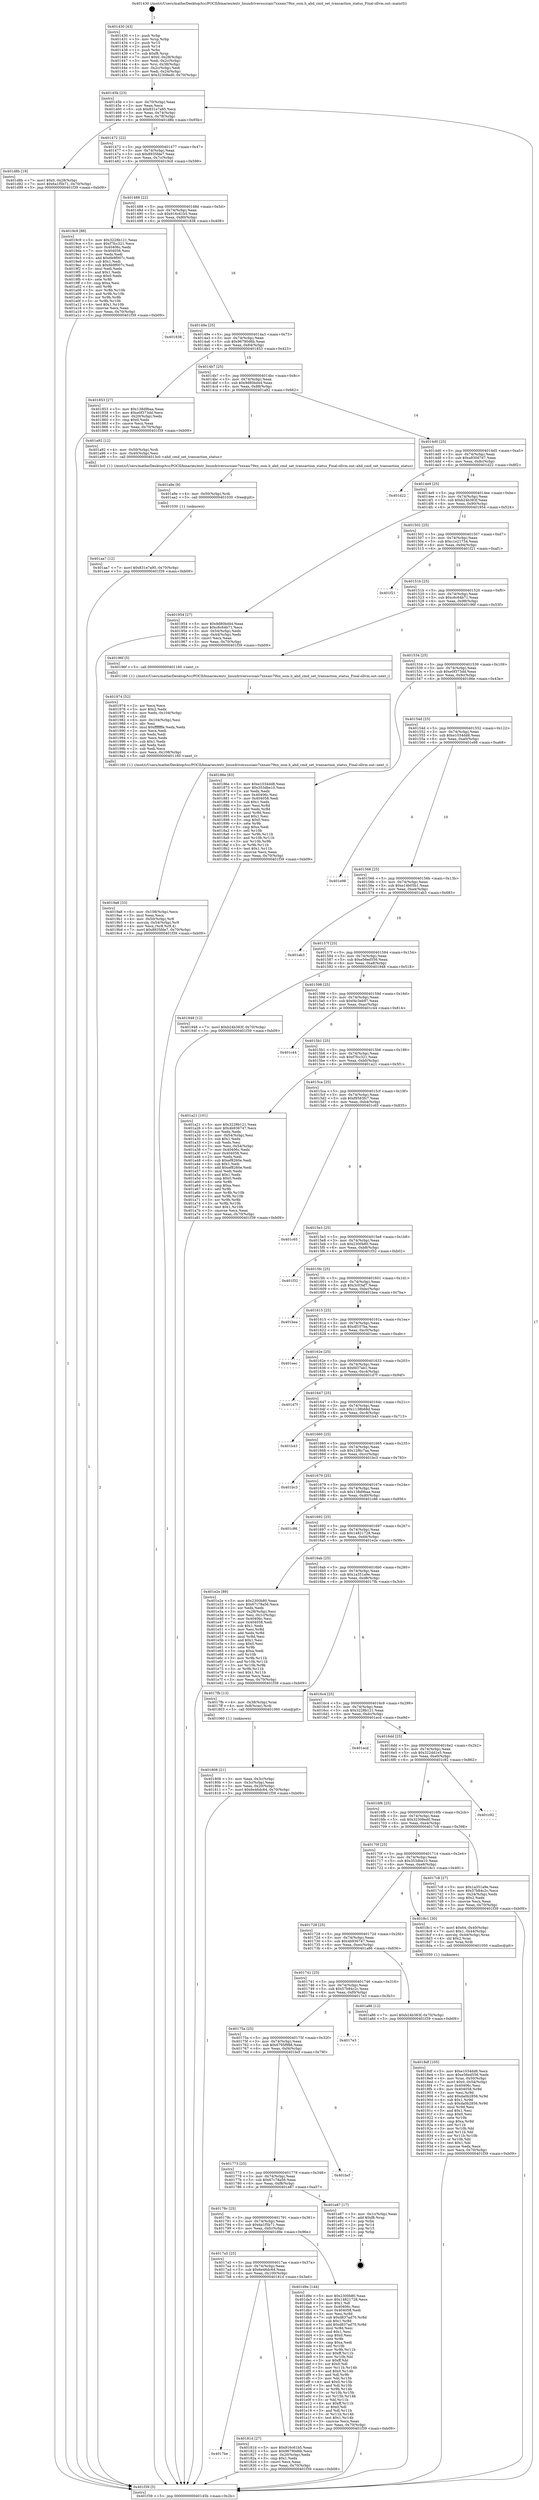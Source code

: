 digraph "0x401430" {
  label = "0x401430 (/mnt/c/Users/mathe/Desktop/tcc/POCII/binaries/extr_linuxdriversscsiaic7xxxaic79xx_osm.h_ahd_cmd_set_transaction_status_Final-ollvm.out::main(0))"
  labelloc = "t"
  node[shape=record]

  Entry [label="",width=0.3,height=0.3,shape=circle,fillcolor=black,style=filled]
  "0x40145b" [label="{
     0x40145b [23]\l
     | [instrs]\l
     &nbsp;&nbsp;0x40145b \<+3\>: mov -0x70(%rbp),%eax\l
     &nbsp;&nbsp;0x40145e \<+2\>: mov %eax,%ecx\l
     &nbsp;&nbsp;0x401460 \<+6\>: sub $0x831e7a95,%ecx\l
     &nbsp;&nbsp;0x401466 \<+3\>: mov %eax,-0x74(%rbp)\l
     &nbsp;&nbsp;0x401469 \<+3\>: mov %ecx,-0x78(%rbp)\l
     &nbsp;&nbsp;0x40146c \<+6\>: je 0000000000401d8b \<main+0x95b\>\l
  }"]
  "0x401d8b" [label="{
     0x401d8b [19]\l
     | [instrs]\l
     &nbsp;&nbsp;0x401d8b \<+7\>: movl $0x0,-0x28(%rbp)\l
     &nbsp;&nbsp;0x401d92 \<+7\>: movl $0x6a1f5b71,-0x70(%rbp)\l
     &nbsp;&nbsp;0x401d99 \<+5\>: jmp 0000000000401f39 \<main+0xb09\>\l
  }"]
  "0x401472" [label="{
     0x401472 [22]\l
     | [instrs]\l
     &nbsp;&nbsp;0x401472 \<+5\>: jmp 0000000000401477 \<main+0x47\>\l
     &nbsp;&nbsp;0x401477 \<+3\>: mov -0x74(%rbp),%eax\l
     &nbsp;&nbsp;0x40147a \<+5\>: sub $0x8935fde7,%eax\l
     &nbsp;&nbsp;0x40147f \<+3\>: mov %eax,-0x7c(%rbp)\l
     &nbsp;&nbsp;0x401482 \<+6\>: je 00000000004019c9 \<main+0x599\>\l
  }"]
  Exit [label="",width=0.3,height=0.3,shape=circle,fillcolor=black,style=filled,peripheries=2]
  "0x4019c9" [label="{
     0x4019c9 [88]\l
     | [instrs]\l
     &nbsp;&nbsp;0x4019c9 \<+5\>: mov $0x3228b121,%eax\l
     &nbsp;&nbsp;0x4019ce \<+5\>: mov $0xf7fcc321,%ecx\l
     &nbsp;&nbsp;0x4019d3 \<+7\>: mov 0x40406c,%edx\l
     &nbsp;&nbsp;0x4019da \<+7\>: mov 0x404058,%esi\l
     &nbsp;&nbsp;0x4019e1 \<+2\>: mov %edx,%edi\l
     &nbsp;&nbsp;0x4019e3 \<+6\>: add $0x6b9f007c,%edi\l
     &nbsp;&nbsp;0x4019e9 \<+3\>: sub $0x1,%edi\l
     &nbsp;&nbsp;0x4019ec \<+6\>: sub $0x6b9f007c,%edi\l
     &nbsp;&nbsp;0x4019f2 \<+3\>: imul %edi,%edx\l
     &nbsp;&nbsp;0x4019f5 \<+3\>: and $0x1,%edx\l
     &nbsp;&nbsp;0x4019f8 \<+3\>: cmp $0x0,%edx\l
     &nbsp;&nbsp;0x4019fb \<+4\>: sete %r8b\l
     &nbsp;&nbsp;0x4019ff \<+3\>: cmp $0xa,%esi\l
     &nbsp;&nbsp;0x401a02 \<+4\>: setl %r9b\l
     &nbsp;&nbsp;0x401a06 \<+3\>: mov %r8b,%r10b\l
     &nbsp;&nbsp;0x401a09 \<+3\>: and %r9b,%r10b\l
     &nbsp;&nbsp;0x401a0c \<+3\>: xor %r9b,%r8b\l
     &nbsp;&nbsp;0x401a0f \<+3\>: or %r8b,%r10b\l
     &nbsp;&nbsp;0x401a12 \<+4\>: test $0x1,%r10b\l
     &nbsp;&nbsp;0x401a16 \<+3\>: cmovne %ecx,%eax\l
     &nbsp;&nbsp;0x401a19 \<+3\>: mov %eax,-0x70(%rbp)\l
     &nbsp;&nbsp;0x401a1c \<+5\>: jmp 0000000000401f39 \<main+0xb09\>\l
  }"]
  "0x401488" [label="{
     0x401488 [22]\l
     | [instrs]\l
     &nbsp;&nbsp;0x401488 \<+5\>: jmp 000000000040148d \<main+0x5d\>\l
     &nbsp;&nbsp;0x40148d \<+3\>: mov -0x74(%rbp),%eax\l
     &nbsp;&nbsp;0x401490 \<+5\>: sub $0x916c61b5,%eax\l
     &nbsp;&nbsp;0x401495 \<+3\>: mov %eax,-0x80(%rbp)\l
     &nbsp;&nbsp;0x401498 \<+6\>: je 0000000000401838 \<main+0x408\>\l
  }"]
  "0x401aa7" [label="{
     0x401aa7 [12]\l
     | [instrs]\l
     &nbsp;&nbsp;0x401aa7 \<+7\>: movl $0x831e7a95,-0x70(%rbp)\l
     &nbsp;&nbsp;0x401aae \<+5\>: jmp 0000000000401f39 \<main+0xb09\>\l
  }"]
  "0x401838" [label="{
     0x401838\l
  }", style=dashed]
  "0x40149e" [label="{
     0x40149e [25]\l
     | [instrs]\l
     &nbsp;&nbsp;0x40149e \<+5\>: jmp 00000000004014a3 \<main+0x73\>\l
     &nbsp;&nbsp;0x4014a3 \<+3\>: mov -0x74(%rbp),%eax\l
     &nbsp;&nbsp;0x4014a6 \<+5\>: sub $0x96790d6b,%eax\l
     &nbsp;&nbsp;0x4014ab \<+6\>: mov %eax,-0x84(%rbp)\l
     &nbsp;&nbsp;0x4014b1 \<+6\>: je 0000000000401853 \<main+0x423\>\l
  }"]
  "0x401a9e" [label="{
     0x401a9e [9]\l
     | [instrs]\l
     &nbsp;&nbsp;0x401a9e \<+4\>: mov -0x50(%rbp),%rdi\l
     &nbsp;&nbsp;0x401aa2 \<+5\>: call 0000000000401030 \<free@plt\>\l
     | [calls]\l
     &nbsp;&nbsp;0x401030 \{1\} (unknown)\l
  }"]
  "0x401853" [label="{
     0x401853 [27]\l
     | [instrs]\l
     &nbsp;&nbsp;0x401853 \<+5\>: mov $0x138d9baa,%eax\l
     &nbsp;&nbsp;0x401858 \<+5\>: mov $0xe0f373dd,%ecx\l
     &nbsp;&nbsp;0x40185d \<+3\>: mov -0x20(%rbp),%edx\l
     &nbsp;&nbsp;0x401860 \<+3\>: cmp $0x0,%edx\l
     &nbsp;&nbsp;0x401863 \<+3\>: cmove %ecx,%eax\l
     &nbsp;&nbsp;0x401866 \<+3\>: mov %eax,-0x70(%rbp)\l
     &nbsp;&nbsp;0x401869 \<+5\>: jmp 0000000000401f39 \<main+0xb09\>\l
  }"]
  "0x4014b7" [label="{
     0x4014b7 [25]\l
     | [instrs]\l
     &nbsp;&nbsp;0x4014b7 \<+5\>: jmp 00000000004014bc \<main+0x8c\>\l
     &nbsp;&nbsp;0x4014bc \<+3\>: mov -0x74(%rbp),%eax\l
     &nbsp;&nbsp;0x4014bf \<+5\>: sub $0x9d80bd44,%eax\l
     &nbsp;&nbsp;0x4014c4 \<+6\>: mov %eax,-0x88(%rbp)\l
     &nbsp;&nbsp;0x4014ca \<+6\>: je 0000000000401a92 \<main+0x662\>\l
  }"]
  "0x4019a8" [label="{
     0x4019a8 [33]\l
     | [instrs]\l
     &nbsp;&nbsp;0x4019a8 \<+6\>: mov -0x108(%rbp),%ecx\l
     &nbsp;&nbsp;0x4019ae \<+3\>: imul %eax,%ecx\l
     &nbsp;&nbsp;0x4019b1 \<+4\>: mov -0x50(%rbp),%r8\l
     &nbsp;&nbsp;0x4019b5 \<+4\>: movslq -0x54(%rbp),%r9\l
     &nbsp;&nbsp;0x4019b9 \<+4\>: mov %ecx,(%r8,%r9,4)\l
     &nbsp;&nbsp;0x4019bd \<+7\>: movl $0x8935fde7,-0x70(%rbp)\l
     &nbsp;&nbsp;0x4019c4 \<+5\>: jmp 0000000000401f39 \<main+0xb09\>\l
  }"]
  "0x401a92" [label="{
     0x401a92 [12]\l
     | [instrs]\l
     &nbsp;&nbsp;0x401a92 \<+4\>: mov -0x50(%rbp),%rdi\l
     &nbsp;&nbsp;0x401a96 \<+3\>: mov -0x40(%rbp),%esi\l
     &nbsp;&nbsp;0x401a99 \<+5\>: call 00000000004013c0 \<ahd_cmd_set_transaction_status\>\l
     | [calls]\l
     &nbsp;&nbsp;0x4013c0 \{1\} (/mnt/c/Users/mathe/Desktop/tcc/POCII/binaries/extr_linuxdriversscsiaic7xxxaic79xx_osm.h_ahd_cmd_set_transaction_status_Final-ollvm.out::ahd_cmd_set_transaction_status)\l
  }"]
  "0x4014d0" [label="{
     0x4014d0 [25]\l
     | [instrs]\l
     &nbsp;&nbsp;0x4014d0 \<+5\>: jmp 00000000004014d5 \<main+0xa5\>\l
     &nbsp;&nbsp;0x4014d5 \<+3\>: mov -0x74(%rbp),%eax\l
     &nbsp;&nbsp;0x4014d8 \<+5\>: sub $0xa930d7d7,%eax\l
     &nbsp;&nbsp;0x4014dd \<+6\>: mov %eax,-0x8c(%rbp)\l
     &nbsp;&nbsp;0x4014e3 \<+6\>: je 0000000000401d22 \<main+0x8f2\>\l
  }"]
  "0x401974" [label="{
     0x401974 [52]\l
     | [instrs]\l
     &nbsp;&nbsp;0x401974 \<+2\>: xor %ecx,%ecx\l
     &nbsp;&nbsp;0x401976 \<+5\>: mov $0x2,%edx\l
     &nbsp;&nbsp;0x40197b \<+6\>: mov %edx,-0x104(%rbp)\l
     &nbsp;&nbsp;0x401981 \<+1\>: cltd\l
     &nbsp;&nbsp;0x401982 \<+6\>: mov -0x104(%rbp),%esi\l
     &nbsp;&nbsp;0x401988 \<+2\>: idiv %esi\l
     &nbsp;&nbsp;0x40198a \<+6\>: imul $0xfffffffe,%edx,%edx\l
     &nbsp;&nbsp;0x401990 \<+2\>: mov %ecx,%edi\l
     &nbsp;&nbsp;0x401992 \<+2\>: sub %edx,%edi\l
     &nbsp;&nbsp;0x401994 \<+2\>: mov %ecx,%edx\l
     &nbsp;&nbsp;0x401996 \<+3\>: sub $0x1,%edx\l
     &nbsp;&nbsp;0x401999 \<+2\>: add %edx,%edi\l
     &nbsp;&nbsp;0x40199b \<+2\>: sub %edi,%ecx\l
     &nbsp;&nbsp;0x40199d \<+6\>: mov %ecx,-0x108(%rbp)\l
     &nbsp;&nbsp;0x4019a3 \<+5\>: call 0000000000401160 \<next_i\>\l
     | [calls]\l
     &nbsp;&nbsp;0x401160 \{1\} (/mnt/c/Users/mathe/Desktop/tcc/POCII/binaries/extr_linuxdriversscsiaic7xxxaic79xx_osm.h_ahd_cmd_set_transaction_status_Final-ollvm.out::next_i)\l
  }"]
  "0x401d22" [label="{
     0x401d22\l
  }", style=dashed]
  "0x4014e9" [label="{
     0x4014e9 [25]\l
     | [instrs]\l
     &nbsp;&nbsp;0x4014e9 \<+5\>: jmp 00000000004014ee \<main+0xbe\>\l
     &nbsp;&nbsp;0x4014ee \<+3\>: mov -0x74(%rbp),%eax\l
     &nbsp;&nbsp;0x4014f1 \<+5\>: sub $0xb24b383f,%eax\l
     &nbsp;&nbsp;0x4014f6 \<+6\>: mov %eax,-0x90(%rbp)\l
     &nbsp;&nbsp;0x4014fc \<+6\>: je 0000000000401954 \<main+0x524\>\l
  }"]
  "0x4018df" [label="{
     0x4018df [105]\l
     | [instrs]\l
     &nbsp;&nbsp;0x4018df \<+5\>: mov $0xe1034dd8,%ecx\l
     &nbsp;&nbsp;0x4018e4 \<+5\>: mov $0xe56ed556,%edx\l
     &nbsp;&nbsp;0x4018e9 \<+4\>: mov %rax,-0x50(%rbp)\l
     &nbsp;&nbsp;0x4018ed \<+7\>: movl $0x0,-0x54(%rbp)\l
     &nbsp;&nbsp;0x4018f4 \<+7\>: mov 0x40406c,%esi\l
     &nbsp;&nbsp;0x4018fb \<+8\>: mov 0x404058,%r8d\l
     &nbsp;&nbsp;0x401903 \<+3\>: mov %esi,%r9d\l
     &nbsp;&nbsp;0x401906 \<+7\>: add $0xda0b2856,%r9d\l
     &nbsp;&nbsp;0x40190d \<+4\>: sub $0x1,%r9d\l
     &nbsp;&nbsp;0x401911 \<+7\>: sub $0xda0b2856,%r9d\l
     &nbsp;&nbsp;0x401918 \<+4\>: imul %r9d,%esi\l
     &nbsp;&nbsp;0x40191c \<+3\>: and $0x1,%esi\l
     &nbsp;&nbsp;0x40191f \<+3\>: cmp $0x0,%esi\l
     &nbsp;&nbsp;0x401922 \<+4\>: sete %r10b\l
     &nbsp;&nbsp;0x401926 \<+4\>: cmp $0xa,%r8d\l
     &nbsp;&nbsp;0x40192a \<+4\>: setl %r11b\l
     &nbsp;&nbsp;0x40192e \<+3\>: mov %r10b,%bl\l
     &nbsp;&nbsp;0x401931 \<+3\>: and %r11b,%bl\l
     &nbsp;&nbsp;0x401934 \<+3\>: xor %r11b,%r10b\l
     &nbsp;&nbsp;0x401937 \<+3\>: or %r10b,%bl\l
     &nbsp;&nbsp;0x40193a \<+3\>: test $0x1,%bl\l
     &nbsp;&nbsp;0x40193d \<+3\>: cmovne %edx,%ecx\l
     &nbsp;&nbsp;0x401940 \<+3\>: mov %ecx,-0x70(%rbp)\l
     &nbsp;&nbsp;0x401943 \<+5\>: jmp 0000000000401f39 \<main+0xb09\>\l
  }"]
  "0x401954" [label="{
     0x401954 [27]\l
     | [instrs]\l
     &nbsp;&nbsp;0x401954 \<+5\>: mov $0x9d80bd44,%eax\l
     &nbsp;&nbsp;0x401959 \<+5\>: mov $0xc6c64b71,%ecx\l
     &nbsp;&nbsp;0x40195e \<+3\>: mov -0x54(%rbp),%edx\l
     &nbsp;&nbsp;0x401961 \<+3\>: cmp -0x44(%rbp),%edx\l
     &nbsp;&nbsp;0x401964 \<+3\>: cmovl %ecx,%eax\l
     &nbsp;&nbsp;0x401967 \<+3\>: mov %eax,-0x70(%rbp)\l
     &nbsp;&nbsp;0x40196a \<+5\>: jmp 0000000000401f39 \<main+0xb09\>\l
  }"]
  "0x401502" [label="{
     0x401502 [25]\l
     | [instrs]\l
     &nbsp;&nbsp;0x401502 \<+5\>: jmp 0000000000401507 \<main+0xd7\>\l
     &nbsp;&nbsp;0x401507 \<+3\>: mov -0x74(%rbp),%eax\l
     &nbsp;&nbsp;0x40150a \<+5\>: sub $0xc1e21734,%eax\l
     &nbsp;&nbsp;0x40150f \<+6\>: mov %eax,-0x94(%rbp)\l
     &nbsp;&nbsp;0x401515 \<+6\>: je 0000000000401f21 \<main+0xaf1\>\l
  }"]
  "0x4017be" [label="{
     0x4017be\l
  }", style=dashed]
  "0x401f21" [label="{
     0x401f21\l
  }", style=dashed]
  "0x40151b" [label="{
     0x40151b [25]\l
     | [instrs]\l
     &nbsp;&nbsp;0x40151b \<+5\>: jmp 0000000000401520 \<main+0xf0\>\l
     &nbsp;&nbsp;0x401520 \<+3\>: mov -0x74(%rbp),%eax\l
     &nbsp;&nbsp;0x401523 \<+5\>: sub $0xc6c64b71,%eax\l
     &nbsp;&nbsp;0x401528 \<+6\>: mov %eax,-0x98(%rbp)\l
     &nbsp;&nbsp;0x40152e \<+6\>: je 000000000040196f \<main+0x53f\>\l
  }"]
  "0x40181d" [label="{
     0x40181d [27]\l
     | [instrs]\l
     &nbsp;&nbsp;0x40181d \<+5\>: mov $0x916c61b5,%eax\l
     &nbsp;&nbsp;0x401822 \<+5\>: mov $0x96790d6b,%ecx\l
     &nbsp;&nbsp;0x401827 \<+3\>: mov -0x20(%rbp),%edx\l
     &nbsp;&nbsp;0x40182a \<+3\>: cmp $0x1,%edx\l
     &nbsp;&nbsp;0x40182d \<+3\>: cmovl %ecx,%eax\l
     &nbsp;&nbsp;0x401830 \<+3\>: mov %eax,-0x70(%rbp)\l
     &nbsp;&nbsp;0x401833 \<+5\>: jmp 0000000000401f39 \<main+0xb09\>\l
  }"]
  "0x40196f" [label="{
     0x40196f [5]\l
     | [instrs]\l
     &nbsp;&nbsp;0x40196f \<+5\>: call 0000000000401160 \<next_i\>\l
     | [calls]\l
     &nbsp;&nbsp;0x401160 \{1\} (/mnt/c/Users/mathe/Desktop/tcc/POCII/binaries/extr_linuxdriversscsiaic7xxxaic79xx_osm.h_ahd_cmd_set_transaction_status_Final-ollvm.out::next_i)\l
  }"]
  "0x401534" [label="{
     0x401534 [25]\l
     | [instrs]\l
     &nbsp;&nbsp;0x401534 \<+5\>: jmp 0000000000401539 \<main+0x109\>\l
     &nbsp;&nbsp;0x401539 \<+3\>: mov -0x74(%rbp),%eax\l
     &nbsp;&nbsp;0x40153c \<+5\>: sub $0xe0f373dd,%eax\l
     &nbsp;&nbsp;0x401541 \<+6\>: mov %eax,-0x9c(%rbp)\l
     &nbsp;&nbsp;0x401547 \<+6\>: je 000000000040186e \<main+0x43e\>\l
  }"]
  "0x4017a5" [label="{
     0x4017a5 [25]\l
     | [instrs]\l
     &nbsp;&nbsp;0x4017a5 \<+5\>: jmp 00000000004017aa \<main+0x37a\>\l
     &nbsp;&nbsp;0x4017aa \<+3\>: mov -0x74(%rbp),%eax\l
     &nbsp;&nbsp;0x4017ad \<+5\>: sub $0x6e46dc64,%eax\l
     &nbsp;&nbsp;0x4017b2 \<+6\>: mov %eax,-0x100(%rbp)\l
     &nbsp;&nbsp;0x4017b8 \<+6\>: je 000000000040181d \<main+0x3ed\>\l
  }"]
  "0x40186e" [label="{
     0x40186e [83]\l
     | [instrs]\l
     &nbsp;&nbsp;0x40186e \<+5\>: mov $0xe1034dd8,%eax\l
     &nbsp;&nbsp;0x401873 \<+5\>: mov $0x353dbe10,%ecx\l
     &nbsp;&nbsp;0x401878 \<+2\>: xor %edx,%edx\l
     &nbsp;&nbsp;0x40187a \<+7\>: mov 0x40406c,%esi\l
     &nbsp;&nbsp;0x401881 \<+7\>: mov 0x404058,%edi\l
     &nbsp;&nbsp;0x401888 \<+3\>: sub $0x1,%edx\l
     &nbsp;&nbsp;0x40188b \<+3\>: mov %esi,%r8d\l
     &nbsp;&nbsp;0x40188e \<+3\>: add %edx,%r8d\l
     &nbsp;&nbsp;0x401891 \<+4\>: imul %r8d,%esi\l
     &nbsp;&nbsp;0x401895 \<+3\>: and $0x1,%esi\l
     &nbsp;&nbsp;0x401898 \<+3\>: cmp $0x0,%esi\l
     &nbsp;&nbsp;0x40189b \<+4\>: sete %r9b\l
     &nbsp;&nbsp;0x40189f \<+3\>: cmp $0xa,%edi\l
     &nbsp;&nbsp;0x4018a2 \<+4\>: setl %r10b\l
     &nbsp;&nbsp;0x4018a6 \<+3\>: mov %r9b,%r11b\l
     &nbsp;&nbsp;0x4018a9 \<+3\>: and %r10b,%r11b\l
     &nbsp;&nbsp;0x4018ac \<+3\>: xor %r10b,%r9b\l
     &nbsp;&nbsp;0x4018af \<+3\>: or %r9b,%r11b\l
     &nbsp;&nbsp;0x4018b2 \<+4\>: test $0x1,%r11b\l
     &nbsp;&nbsp;0x4018b6 \<+3\>: cmovne %ecx,%eax\l
     &nbsp;&nbsp;0x4018b9 \<+3\>: mov %eax,-0x70(%rbp)\l
     &nbsp;&nbsp;0x4018bc \<+5\>: jmp 0000000000401f39 \<main+0xb09\>\l
  }"]
  "0x40154d" [label="{
     0x40154d [25]\l
     | [instrs]\l
     &nbsp;&nbsp;0x40154d \<+5\>: jmp 0000000000401552 \<main+0x122\>\l
     &nbsp;&nbsp;0x401552 \<+3\>: mov -0x74(%rbp),%eax\l
     &nbsp;&nbsp;0x401555 \<+5\>: sub $0xe1034dd8,%eax\l
     &nbsp;&nbsp;0x40155a \<+6\>: mov %eax,-0xa0(%rbp)\l
     &nbsp;&nbsp;0x401560 \<+6\>: je 0000000000401e98 \<main+0xa68\>\l
  }"]
  "0x401d9e" [label="{
     0x401d9e [144]\l
     | [instrs]\l
     &nbsp;&nbsp;0x401d9e \<+5\>: mov $0x2300b80,%eax\l
     &nbsp;&nbsp;0x401da3 \<+5\>: mov $0x14821728,%ecx\l
     &nbsp;&nbsp;0x401da8 \<+2\>: mov $0x1,%dl\l
     &nbsp;&nbsp;0x401daa \<+7\>: mov 0x40406c,%esi\l
     &nbsp;&nbsp;0x401db1 \<+7\>: mov 0x404058,%edi\l
     &nbsp;&nbsp;0x401db8 \<+3\>: mov %esi,%r8d\l
     &nbsp;&nbsp;0x401dbb \<+7\>: sub $0xd837ad70,%r8d\l
     &nbsp;&nbsp;0x401dc2 \<+4\>: sub $0x1,%r8d\l
     &nbsp;&nbsp;0x401dc6 \<+7\>: add $0xd837ad70,%r8d\l
     &nbsp;&nbsp;0x401dcd \<+4\>: imul %r8d,%esi\l
     &nbsp;&nbsp;0x401dd1 \<+3\>: and $0x1,%esi\l
     &nbsp;&nbsp;0x401dd4 \<+3\>: cmp $0x0,%esi\l
     &nbsp;&nbsp;0x401dd7 \<+4\>: sete %r9b\l
     &nbsp;&nbsp;0x401ddb \<+3\>: cmp $0xa,%edi\l
     &nbsp;&nbsp;0x401dde \<+4\>: setl %r10b\l
     &nbsp;&nbsp;0x401de2 \<+3\>: mov %r9b,%r11b\l
     &nbsp;&nbsp;0x401de5 \<+4\>: xor $0xff,%r11b\l
     &nbsp;&nbsp;0x401de9 \<+3\>: mov %r10b,%bl\l
     &nbsp;&nbsp;0x401dec \<+3\>: xor $0xff,%bl\l
     &nbsp;&nbsp;0x401def \<+3\>: xor $0x0,%dl\l
     &nbsp;&nbsp;0x401df2 \<+3\>: mov %r11b,%r14b\l
     &nbsp;&nbsp;0x401df5 \<+4\>: and $0x0,%r14b\l
     &nbsp;&nbsp;0x401df9 \<+3\>: and %dl,%r9b\l
     &nbsp;&nbsp;0x401dfc \<+3\>: mov %bl,%r15b\l
     &nbsp;&nbsp;0x401dff \<+4\>: and $0x0,%r15b\l
     &nbsp;&nbsp;0x401e03 \<+3\>: and %dl,%r10b\l
     &nbsp;&nbsp;0x401e06 \<+3\>: or %r9b,%r14b\l
     &nbsp;&nbsp;0x401e09 \<+3\>: or %r10b,%r15b\l
     &nbsp;&nbsp;0x401e0c \<+3\>: xor %r15b,%r14b\l
     &nbsp;&nbsp;0x401e0f \<+3\>: or %bl,%r11b\l
     &nbsp;&nbsp;0x401e12 \<+4\>: xor $0xff,%r11b\l
     &nbsp;&nbsp;0x401e16 \<+3\>: or $0x0,%dl\l
     &nbsp;&nbsp;0x401e19 \<+3\>: and %dl,%r11b\l
     &nbsp;&nbsp;0x401e1c \<+3\>: or %r11b,%r14b\l
     &nbsp;&nbsp;0x401e1f \<+4\>: test $0x1,%r14b\l
     &nbsp;&nbsp;0x401e23 \<+3\>: cmovne %ecx,%eax\l
     &nbsp;&nbsp;0x401e26 \<+3\>: mov %eax,-0x70(%rbp)\l
     &nbsp;&nbsp;0x401e29 \<+5\>: jmp 0000000000401f39 \<main+0xb09\>\l
  }"]
  "0x401e98" [label="{
     0x401e98\l
  }", style=dashed]
  "0x401566" [label="{
     0x401566 [25]\l
     | [instrs]\l
     &nbsp;&nbsp;0x401566 \<+5\>: jmp 000000000040156b \<main+0x13b\>\l
     &nbsp;&nbsp;0x40156b \<+3\>: mov -0x74(%rbp),%eax\l
     &nbsp;&nbsp;0x40156e \<+5\>: sub $0xe14b05b1,%eax\l
     &nbsp;&nbsp;0x401573 \<+6\>: mov %eax,-0xa4(%rbp)\l
     &nbsp;&nbsp;0x401579 \<+6\>: je 0000000000401ab3 \<main+0x683\>\l
  }"]
  "0x40178c" [label="{
     0x40178c [25]\l
     | [instrs]\l
     &nbsp;&nbsp;0x40178c \<+5\>: jmp 0000000000401791 \<main+0x361\>\l
     &nbsp;&nbsp;0x401791 \<+3\>: mov -0x74(%rbp),%eax\l
     &nbsp;&nbsp;0x401794 \<+5\>: sub $0x6a1f5b71,%eax\l
     &nbsp;&nbsp;0x401799 \<+6\>: mov %eax,-0xfc(%rbp)\l
     &nbsp;&nbsp;0x40179f \<+6\>: je 0000000000401d9e \<main+0x96e\>\l
  }"]
  "0x401ab3" [label="{
     0x401ab3\l
  }", style=dashed]
  "0x40157f" [label="{
     0x40157f [25]\l
     | [instrs]\l
     &nbsp;&nbsp;0x40157f \<+5\>: jmp 0000000000401584 \<main+0x154\>\l
     &nbsp;&nbsp;0x401584 \<+3\>: mov -0x74(%rbp),%eax\l
     &nbsp;&nbsp;0x401587 \<+5\>: sub $0xe56ed556,%eax\l
     &nbsp;&nbsp;0x40158c \<+6\>: mov %eax,-0xa8(%rbp)\l
     &nbsp;&nbsp;0x401592 \<+6\>: je 0000000000401948 \<main+0x518\>\l
  }"]
  "0x401e87" [label="{
     0x401e87 [17]\l
     | [instrs]\l
     &nbsp;&nbsp;0x401e87 \<+3\>: mov -0x1c(%rbp),%eax\l
     &nbsp;&nbsp;0x401e8a \<+7\>: add $0xf8,%rsp\l
     &nbsp;&nbsp;0x401e91 \<+1\>: pop %rbx\l
     &nbsp;&nbsp;0x401e92 \<+2\>: pop %r14\l
     &nbsp;&nbsp;0x401e94 \<+2\>: pop %r15\l
     &nbsp;&nbsp;0x401e96 \<+1\>: pop %rbp\l
     &nbsp;&nbsp;0x401e97 \<+1\>: ret\l
  }"]
  "0x401948" [label="{
     0x401948 [12]\l
     | [instrs]\l
     &nbsp;&nbsp;0x401948 \<+7\>: movl $0xb24b383f,-0x70(%rbp)\l
     &nbsp;&nbsp;0x40194f \<+5\>: jmp 0000000000401f39 \<main+0xb09\>\l
  }"]
  "0x401598" [label="{
     0x401598 [25]\l
     | [instrs]\l
     &nbsp;&nbsp;0x401598 \<+5\>: jmp 000000000040159d \<main+0x16d\>\l
     &nbsp;&nbsp;0x40159d \<+3\>: mov -0x74(%rbp),%eax\l
     &nbsp;&nbsp;0x4015a0 \<+5\>: sub $0xf4c3eb97,%eax\l
     &nbsp;&nbsp;0x4015a5 \<+6\>: mov %eax,-0xac(%rbp)\l
     &nbsp;&nbsp;0x4015ab \<+6\>: je 0000000000401c44 \<main+0x814\>\l
  }"]
  "0x401773" [label="{
     0x401773 [25]\l
     | [instrs]\l
     &nbsp;&nbsp;0x401773 \<+5\>: jmp 0000000000401778 \<main+0x348\>\l
     &nbsp;&nbsp;0x401778 \<+3\>: mov -0x74(%rbp),%eax\l
     &nbsp;&nbsp;0x40177b \<+5\>: sub $0x67c78a56,%eax\l
     &nbsp;&nbsp;0x401780 \<+6\>: mov %eax,-0xf8(%rbp)\l
     &nbsp;&nbsp;0x401786 \<+6\>: je 0000000000401e87 \<main+0xa57\>\l
  }"]
  "0x401c44" [label="{
     0x401c44\l
  }", style=dashed]
  "0x4015b1" [label="{
     0x4015b1 [25]\l
     | [instrs]\l
     &nbsp;&nbsp;0x4015b1 \<+5\>: jmp 00000000004015b6 \<main+0x186\>\l
     &nbsp;&nbsp;0x4015b6 \<+3\>: mov -0x74(%rbp),%eax\l
     &nbsp;&nbsp;0x4015b9 \<+5\>: sub $0xf7fcc321,%eax\l
     &nbsp;&nbsp;0x4015be \<+6\>: mov %eax,-0xb0(%rbp)\l
     &nbsp;&nbsp;0x4015c4 \<+6\>: je 0000000000401a21 \<main+0x5f1\>\l
  }"]
  "0x401bcf" [label="{
     0x401bcf\l
  }", style=dashed]
  "0x401a21" [label="{
     0x401a21 [101]\l
     | [instrs]\l
     &nbsp;&nbsp;0x401a21 \<+5\>: mov $0x3228b121,%eax\l
     &nbsp;&nbsp;0x401a26 \<+5\>: mov $0x4b936747,%ecx\l
     &nbsp;&nbsp;0x401a2b \<+2\>: xor %edx,%edx\l
     &nbsp;&nbsp;0x401a2d \<+3\>: mov -0x54(%rbp),%esi\l
     &nbsp;&nbsp;0x401a30 \<+3\>: sub $0x1,%edx\l
     &nbsp;&nbsp;0x401a33 \<+2\>: sub %edx,%esi\l
     &nbsp;&nbsp;0x401a35 \<+3\>: mov %esi,-0x54(%rbp)\l
     &nbsp;&nbsp;0x401a38 \<+7\>: mov 0x40406c,%edx\l
     &nbsp;&nbsp;0x401a3f \<+7\>: mov 0x404058,%esi\l
     &nbsp;&nbsp;0x401a46 \<+2\>: mov %edx,%edi\l
     &nbsp;&nbsp;0x401a48 \<+6\>: sub $0xef8260e,%edi\l
     &nbsp;&nbsp;0x401a4e \<+3\>: sub $0x1,%edi\l
     &nbsp;&nbsp;0x401a51 \<+6\>: add $0xef8260e,%edi\l
     &nbsp;&nbsp;0x401a57 \<+3\>: imul %edi,%edx\l
     &nbsp;&nbsp;0x401a5a \<+3\>: and $0x1,%edx\l
     &nbsp;&nbsp;0x401a5d \<+3\>: cmp $0x0,%edx\l
     &nbsp;&nbsp;0x401a60 \<+4\>: sete %r8b\l
     &nbsp;&nbsp;0x401a64 \<+3\>: cmp $0xa,%esi\l
     &nbsp;&nbsp;0x401a67 \<+4\>: setl %r9b\l
     &nbsp;&nbsp;0x401a6b \<+3\>: mov %r8b,%r10b\l
     &nbsp;&nbsp;0x401a6e \<+3\>: and %r9b,%r10b\l
     &nbsp;&nbsp;0x401a71 \<+3\>: xor %r9b,%r8b\l
     &nbsp;&nbsp;0x401a74 \<+3\>: or %r8b,%r10b\l
     &nbsp;&nbsp;0x401a77 \<+4\>: test $0x1,%r10b\l
     &nbsp;&nbsp;0x401a7b \<+3\>: cmovne %ecx,%eax\l
     &nbsp;&nbsp;0x401a7e \<+3\>: mov %eax,-0x70(%rbp)\l
     &nbsp;&nbsp;0x401a81 \<+5\>: jmp 0000000000401f39 \<main+0xb09\>\l
  }"]
  "0x4015ca" [label="{
     0x4015ca [25]\l
     | [instrs]\l
     &nbsp;&nbsp;0x4015ca \<+5\>: jmp 00000000004015cf \<main+0x19f\>\l
     &nbsp;&nbsp;0x4015cf \<+3\>: mov -0x74(%rbp),%eax\l
     &nbsp;&nbsp;0x4015d2 \<+5\>: sub $0xf9583fc7,%eax\l
     &nbsp;&nbsp;0x4015d7 \<+6\>: mov %eax,-0xb4(%rbp)\l
     &nbsp;&nbsp;0x4015dd \<+6\>: je 0000000000401c65 \<main+0x835\>\l
  }"]
  "0x40175a" [label="{
     0x40175a [25]\l
     | [instrs]\l
     &nbsp;&nbsp;0x40175a \<+5\>: jmp 000000000040175f \<main+0x32f\>\l
     &nbsp;&nbsp;0x40175f \<+3\>: mov -0x74(%rbp),%eax\l
     &nbsp;&nbsp;0x401762 \<+5\>: sub $0x6795f988,%eax\l
     &nbsp;&nbsp;0x401767 \<+6\>: mov %eax,-0xf4(%rbp)\l
     &nbsp;&nbsp;0x40176d \<+6\>: je 0000000000401bcf \<main+0x79f\>\l
  }"]
  "0x401c65" [label="{
     0x401c65\l
  }", style=dashed]
  "0x4015e3" [label="{
     0x4015e3 [25]\l
     | [instrs]\l
     &nbsp;&nbsp;0x4015e3 \<+5\>: jmp 00000000004015e8 \<main+0x1b8\>\l
     &nbsp;&nbsp;0x4015e8 \<+3\>: mov -0x74(%rbp),%eax\l
     &nbsp;&nbsp;0x4015eb \<+5\>: sub $0x2300b80,%eax\l
     &nbsp;&nbsp;0x4015f0 \<+6\>: mov %eax,-0xb8(%rbp)\l
     &nbsp;&nbsp;0x4015f6 \<+6\>: je 0000000000401f32 \<main+0xb02\>\l
  }"]
  "0x4017e3" [label="{
     0x4017e3\l
  }", style=dashed]
  "0x401f32" [label="{
     0x401f32\l
  }", style=dashed]
  "0x4015fc" [label="{
     0x4015fc [25]\l
     | [instrs]\l
     &nbsp;&nbsp;0x4015fc \<+5\>: jmp 0000000000401601 \<main+0x1d1\>\l
     &nbsp;&nbsp;0x401601 \<+3\>: mov -0x74(%rbp),%eax\l
     &nbsp;&nbsp;0x401604 \<+5\>: sub $0x3c03af7,%eax\l
     &nbsp;&nbsp;0x401609 \<+6\>: mov %eax,-0xbc(%rbp)\l
     &nbsp;&nbsp;0x40160f \<+6\>: je 0000000000401bea \<main+0x7ba\>\l
  }"]
  "0x401741" [label="{
     0x401741 [25]\l
     | [instrs]\l
     &nbsp;&nbsp;0x401741 \<+5\>: jmp 0000000000401746 \<main+0x316\>\l
     &nbsp;&nbsp;0x401746 \<+3\>: mov -0x74(%rbp),%eax\l
     &nbsp;&nbsp;0x401749 \<+5\>: sub $0x57b84c2c,%eax\l
     &nbsp;&nbsp;0x40174e \<+6\>: mov %eax,-0xf0(%rbp)\l
     &nbsp;&nbsp;0x401754 \<+6\>: je 00000000004017e3 \<main+0x3b3\>\l
  }"]
  "0x401bea" [label="{
     0x401bea\l
  }", style=dashed]
  "0x401615" [label="{
     0x401615 [25]\l
     | [instrs]\l
     &nbsp;&nbsp;0x401615 \<+5\>: jmp 000000000040161a \<main+0x1ea\>\l
     &nbsp;&nbsp;0x40161a \<+3\>: mov -0x74(%rbp),%eax\l
     &nbsp;&nbsp;0x40161d \<+5\>: sub $0xdf107ba,%eax\l
     &nbsp;&nbsp;0x401622 \<+6\>: mov %eax,-0xc0(%rbp)\l
     &nbsp;&nbsp;0x401628 \<+6\>: je 0000000000401eec \<main+0xabc\>\l
  }"]
  "0x401a86" [label="{
     0x401a86 [12]\l
     | [instrs]\l
     &nbsp;&nbsp;0x401a86 \<+7\>: movl $0xb24b383f,-0x70(%rbp)\l
     &nbsp;&nbsp;0x401a8d \<+5\>: jmp 0000000000401f39 \<main+0xb09\>\l
  }"]
  "0x401eec" [label="{
     0x401eec\l
  }", style=dashed]
  "0x40162e" [label="{
     0x40162e [25]\l
     | [instrs]\l
     &nbsp;&nbsp;0x40162e \<+5\>: jmp 0000000000401633 \<main+0x203\>\l
     &nbsp;&nbsp;0x401633 \<+3\>: mov -0x74(%rbp),%eax\l
     &nbsp;&nbsp;0x401636 \<+5\>: sub $0xfd37ab1,%eax\l
     &nbsp;&nbsp;0x40163b \<+6\>: mov %eax,-0xc4(%rbp)\l
     &nbsp;&nbsp;0x401641 \<+6\>: je 0000000000401d7f \<main+0x94f\>\l
  }"]
  "0x401728" [label="{
     0x401728 [25]\l
     | [instrs]\l
     &nbsp;&nbsp;0x401728 \<+5\>: jmp 000000000040172d \<main+0x2fd\>\l
     &nbsp;&nbsp;0x40172d \<+3\>: mov -0x74(%rbp),%eax\l
     &nbsp;&nbsp;0x401730 \<+5\>: sub $0x4b936747,%eax\l
     &nbsp;&nbsp;0x401735 \<+6\>: mov %eax,-0xec(%rbp)\l
     &nbsp;&nbsp;0x40173b \<+6\>: je 0000000000401a86 \<main+0x656\>\l
  }"]
  "0x401d7f" [label="{
     0x401d7f\l
  }", style=dashed]
  "0x401647" [label="{
     0x401647 [25]\l
     | [instrs]\l
     &nbsp;&nbsp;0x401647 \<+5\>: jmp 000000000040164c \<main+0x21c\>\l
     &nbsp;&nbsp;0x40164c \<+3\>: mov -0x74(%rbp),%eax\l
     &nbsp;&nbsp;0x40164f \<+5\>: sub $0x1138b68d,%eax\l
     &nbsp;&nbsp;0x401654 \<+6\>: mov %eax,-0xc8(%rbp)\l
     &nbsp;&nbsp;0x40165a \<+6\>: je 0000000000401b43 \<main+0x713\>\l
  }"]
  "0x4018c1" [label="{
     0x4018c1 [30]\l
     | [instrs]\l
     &nbsp;&nbsp;0x4018c1 \<+7\>: movl $0x64,-0x40(%rbp)\l
     &nbsp;&nbsp;0x4018c8 \<+7\>: movl $0x1,-0x44(%rbp)\l
     &nbsp;&nbsp;0x4018cf \<+4\>: movslq -0x44(%rbp),%rax\l
     &nbsp;&nbsp;0x4018d3 \<+4\>: shl $0x2,%rax\l
     &nbsp;&nbsp;0x4018d7 \<+3\>: mov %rax,%rdi\l
     &nbsp;&nbsp;0x4018da \<+5\>: call 0000000000401050 \<malloc@plt\>\l
     | [calls]\l
     &nbsp;&nbsp;0x401050 \{1\} (unknown)\l
  }"]
  "0x401b43" [label="{
     0x401b43\l
  }", style=dashed]
  "0x401660" [label="{
     0x401660 [25]\l
     | [instrs]\l
     &nbsp;&nbsp;0x401660 \<+5\>: jmp 0000000000401665 \<main+0x235\>\l
     &nbsp;&nbsp;0x401665 \<+3\>: mov -0x74(%rbp),%eax\l
     &nbsp;&nbsp;0x401668 \<+5\>: sub $0x12f6c7aa,%eax\l
     &nbsp;&nbsp;0x40166d \<+6\>: mov %eax,-0xcc(%rbp)\l
     &nbsp;&nbsp;0x401673 \<+6\>: je 0000000000401bc3 \<main+0x793\>\l
  }"]
  "0x401808" [label="{
     0x401808 [21]\l
     | [instrs]\l
     &nbsp;&nbsp;0x401808 \<+3\>: mov %eax,-0x3c(%rbp)\l
     &nbsp;&nbsp;0x40180b \<+3\>: mov -0x3c(%rbp),%eax\l
     &nbsp;&nbsp;0x40180e \<+3\>: mov %eax,-0x20(%rbp)\l
     &nbsp;&nbsp;0x401811 \<+7\>: movl $0x6e46dc64,-0x70(%rbp)\l
     &nbsp;&nbsp;0x401818 \<+5\>: jmp 0000000000401f39 \<main+0xb09\>\l
  }"]
  "0x401bc3" [label="{
     0x401bc3\l
  }", style=dashed]
  "0x401679" [label="{
     0x401679 [25]\l
     | [instrs]\l
     &nbsp;&nbsp;0x401679 \<+5\>: jmp 000000000040167e \<main+0x24e\>\l
     &nbsp;&nbsp;0x40167e \<+3\>: mov -0x74(%rbp),%eax\l
     &nbsp;&nbsp;0x401681 \<+5\>: sub $0x138d9baa,%eax\l
     &nbsp;&nbsp;0x401686 \<+6\>: mov %eax,-0xd0(%rbp)\l
     &nbsp;&nbsp;0x40168c \<+6\>: je 0000000000401c86 \<main+0x856\>\l
  }"]
  "0x401430" [label="{
     0x401430 [43]\l
     | [instrs]\l
     &nbsp;&nbsp;0x401430 \<+1\>: push %rbp\l
     &nbsp;&nbsp;0x401431 \<+3\>: mov %rsp,%rbp\l
     &nbsp;&nbsp;0x401434 \<+2\>: push %r15\l
     &nbsp;&nbsp;0x401436 \<+2\>: push %r14\l
     &nbsp;&nbsp;0x401438 \<+1\>: push %rbx\l
     &nbsp;&nbsp;0x401439 \<+7\>: sub $0xf8,%rsp\l
     &nbsp;&nbsp;0x401440 \<+7\>: movl $0x0,-0x28(%rbp)\l
     &nbsp;&nbsp;0x401447 \<+3\>: mov %edi,-0x2c(%rbp)\l
     &nbsp;&nbsp;0x40144a \<+4\>: mov %rsi,-0x38(%rbp)\l
     &nbsp;&nbsp;0x40144e \<+3\>: mov -0x2c(%rbp),%edi\l
     &nbsp;&nbsp;0x401451 \<+3\>: mov %edi,-0x24(%rbp)\l
     &nbsp;&nbsp;0x401454 \<+7\>: movl $0x32308ed0,-0x70(%rbp)\l
  }"]
  "0x401c86" [label="{
     0x401c86\l
  }", style=dashed]
  "0x401692" [label="{
     0x401692 [25]\l
     | [instrs]\l
     &nbsp;&nbsp;0x401692 \<+5\>: jmp 0000000000401697 \<main+0x267\>\l
     &nbsp;&nbsp;0x401697 \<+3\>: mov -0x74(%rbp),%eax\l
     &nbsp;&nbsp;0x40169a \<+5\>: sub $0x14821728,%eax\l
     &nbsp;&nbsp;0x40169f \<+6\>: mov %eax,-0xd4(%rbp)\l
     &nbsp;&nbsp;0x4016a5 \<+6\>: je 0000000000401e2e \<main+0x9fe\>\l
  }"]
  "0x401f39" [label="{
     0x401f39 [5]\l
     | [instrs]\l
     &nbsp;&nbsp;0x401f39 \<+5\>: jmp 000000000040145b \<main+0x2b\>\l
  }"]
  "0x401e2e" [label="{
     0x401e2e [89]\l
     | [instrs]\l
     &nbsp;&nbsp;0x401e2e \<+5\>: mov $0x2300b80,%eax\l
     &nbsp;&nbsp;0x401e33 \<+5\>: mov $0x67c78a56,%ecx\l
     &nbsp;&nbsp;0x401e38 \<+2\>: xor %edx,%edx\l
     &nbsp;&nbsp;0x401e3a \<+3\>: mov -0x28(%rbp),%esi\l
     &nbsp;&nbsp;0x401e3d \<+3\>: mov %esi,-0x1c(%rbp)\l
     &nbsp;&nbsp;0x401e40 \<+7\>: mov 0x40406c,%esi\l
     &nbsp;&nbsp;0x401e47 \<+7\>: mov 0x404058,%edi\l
     &nbsp;&nbsp;0x401e4e \<+3\>: sub $0x1,%edx\l
     &nbsp;&nbsp;0x401e51 \<+3\>: mov %esi,%r8d\l
     &nbsp;&nbsp;0x401e54 \<+3\>: add %edx,%r8d\l
     &nbsp;&nbsp;0x401e57 \<+4\>: imul %r8d,%esi\l
     &nbsp;&nbsp;0x401e5b \<+3\>: and $0x1,%esi\l
     &nbsp;&nbsp;0x401e5e \<+3\>: cmp $0x0,%esi\l
     &nbsp;&nbsp;0x401e61 \<+4\>: sete %r9b\l
     &nbsp;&nbsp;0x401e65 \<+3\>: cmp $0xa,%edi\l
     &nbsp;&nbsp;0x401e68 \<+4\>: setl %r10b\l
     &nbsp;&nbsp;0x401e6c \<+3\>: mov %r9b,%r11b\l
     &nbsp;&nbsp;0x401e6f \<+3\>: and %r10b,%r11b\l
     &nbsp;&nbsp;0x401e72 \<+3\>: xor %r10b,%r9b\l
     &nbsp;&nbsp;0x401e75 \<+3\>: or %r9b,%r11b\l
     &nbsp;&nbsp;0x401e78 \<+4\>: test $0x1,%r11b\l
     &nbsp;&nbsp;0x401e7c \<+3\>: cmovne %ecx,%eax\l
     &nbsp;&nbsp;0x401e7f \<+3\>: mov %eax,-0x70(%rbp)\l
     &nbsp;&nbsp;0x401e82 \<+5\>: jmp 0000000000401f39 \<main+0xb09\>\l
  }"]
  "0x4016ab" [label="{
     0x4016ab [25]\l
     | [instrs]\l
     &nbsp;&nbsp;0x4016ab \<+5\>: jmp 00000000004016b0 \<main+0x280\>\l
     &nbsp;&nbsp;0x4016b0 \<+3\>: mov -0x74(%rbp),%eax\l
     &nbsp;&nbsp;0x4016b3 \<+5\>: sub $0x1a351a9e,%eax\l
     &nbsp;&nbsp;0x4016b8 \<+6\>: mov %eax,-0xd8(%rbp)\l
     &nbsp;&nbsp;0x4016be \<+6\>: je 00000000004017fb \<main+0x3cb\>\l
  }"]
  "0x40170f" [label="{
     0x40170f [25]\l
     | [instrs]\l
     &nbsp;&nbsp;0x40170f \<+5\>: jmp 0000000000401714 \<main+0x2e4\>\l
     &nbsp;&nbsp;0x401714 \<+3\>: mov -0x74(%rbp),%eax\l
     &nbsp;&nbsp;0x401717 \<+5\>: sub $0x353dbe10,%eax\l
     &nbsp;&nbsp;0x40171c \<+6\>: mov %eax,-0xe8(%rbp)\l
     &nbsp;&nbsp;0x401722 \<+6\>: je 00000000004018c1 \<main+0x491\>\l
  }"]
  "0x4017fb" [label="{
     0x4017fb [13]\l
     | [instrs]\l
     &nbsp;&nbsp;0x4017fb \<+4\>: mov -0x38(%rbp),%rax\l
     &nbsp;&nbsp;0x4017ff \<+4\>: mov 0x8(%rax),%rdi\l
     &nbsp;&nbsp;0x401803 \<+5\>: call 0000000000401060 \<atoi@plt\>\l
     | [calls]\l
     &nbsp;&nbsp;0x401060 \{1\} (unknown)\l
  }"]
  "0x4016c4" [label="{
     0x4016c4 [25]\l
     | [instrs]\l
     &nbsp;&nbsp;0x4016c4 \<+5\>: jmp 00000000004016c9 \<main+0x299\>\l
     &nbsp;&nbsp;0x4016c9 \<+3\>: mov -0x74(%rbp),%eax\l
     &nbsp;&nbsp;0x4016cc \<+5\>: sub $0x3228b121,%eax\l
     &nbsp;&nbsp;0x4016d1 \<+6\>: mov %eax,-0xdc(%rbp)\l
     &nbsp;&nbsp;0x4016d7 \<+6\>: je 0000000000401ecd \<main+0xa9d\>\l
  }"]
  "0x4017c8" [label="{
     0x4017c8 [27]\l
     | [instrs]\l
     &nbsp;&nbsp;0x4017c8 \<+5\>: mov $0x1a351a9e,%eax\l
     &nbsp;&nbsp;0x4017cd \<+5\>: mov $0x57b84c2c,%ecx\l
     &nbsp;&nbsp;0x4017d2 \<+3\>: mov -0x24(%rbp),%edx\l
     &nbsp;&nbsp;0x4017d5 \<+3\>: cmp $0x2,%edx\l
     &nbsp;&nbsp;0x4017d8 \<+3\>: cmovne %ecx,%eax\l
     &nbsp;&nbsp;0x4017db \<+3\>: mov %eax,-0x70(%rbp)\l
     &nbsp;&nbsp;0x4017de \<+5\>: jmp 0000000000401f39 \<main+0xb09\>\l
  }"]
  "0x401ecd" [label="{
     0x401ecd\l
  }", style=dashed]
  "0x4016dd" [label="{
     0x4016dd [25]\l
     | [instrs]\l
     &nbsp;&nbsp;0x4016dd \<+5\>: jmp 00000000004016e2 \<main+0x2b2\>\l
     &nbsp;&nbsp;0x4016e2 \<+3\>: mov -0x74(%rbp),%eax\l
     &nbsp;&nbsp;0x4016e5 \<+5\>: sub $0x322dd1e5,%eax\l
     &nbsp;&nbsp;0x4016ea \<+6\>: mov %eax,-0xe0(%rbp)\l
     &nbsp;&nbsp;0x4016f0 \<+6\>: je 0000000000401c92 \<main+0x862\>\l
  }"]
  "0x4016f6" [label="{
     0x4016f6 [25]\l
     | [instrs]\l
     &nbsp;&nbsp;0x4016f6 \<+5\>: jmp 00000000004016fb \<main+0x2cb\>\l
     &nbsp;&nbsp;0x4016fb \<+3\>: mov -0x74(%rbp),%eax\l
     &nbsp;&nbsp;0x4016fe \<+5\>: sub $0x32308ed0,%eax\l
     &nbsp;&nbsp;0x401703 \<+6\>: mov %eax,-0xe4(%rbp)\l
     &nbsp;&nbsp;0x401709 \<+6\>: je 00000000004017c8 \<main+0x398\>\l
  }"]
  "0x401c92" [label="{
     0x401c92\l
  }", style=dashed]
  Entry -> "0x401430" [label=" 1"]
  "0x40145b" -> "0x401d8b" [label=" 1"]
  "0x40145b" -> "0x401472" [label=" 17"]
  "0x401e87" -> Exit [label=" 1"]
  "0x401472" -> "0x4019c9" [label=" 1"]
  "0x401472" -> "0x401488" [label=" 16"]
  "0x401e2e" -> "0x401f39" [label=" 1"]
  "0x401488" -> "0x401838" [label=" 0"]
  "0x401488" -> "0x40149e" [label=" 16"]
  "0x401d9e" -> "0x401f39" [label=" 1"]
  "0x40149e" -> "0x401853" [label=" 1"]
  "0x40149e" -> "0x4014b7" [label=" 15"]
  "0x401d8b" -> "0x401f39" [label=" 1"]
  "0x4014b7" -> "0x401a92" [label=" 1"]
  "0x4014b7" -> "0x4014d0" [label=" 14"]
  "0x401aa7" -> "0x401f39" [label=" 1"]
  "0x4014d0" -> "0x401d22" [label=" 0"]
  "0x4014d0" -> "0x4014e9" [label=" 14"]
  "0x401a9e" -> "0x401aa7" [label=" 1"]
  "0x4014e9" -> "0x401954" [label=" 2"]
  "0x4014e9" -> "0x401502" [label=" 12"]
  "0x401a92" -> "0x401a9e" [label=" 1"]
  "0x401502" -> "0x401f21" [label=" 0"]
  "0x401502" -> "0x40151b" [label=" 12"]
  "0x401a86" -> "0x401f39" [label=" 1"]
  "0x40151b" -> "0x40196f" [label=" 1"]
  "0x40151b" -> "0x401534" [label=" 11"]
  "0x401a21" -> "0x401f39" [label=" 1"]
  "0x401534" -> "0x40186e" [label=" 1"]
  "0x401534" -> "0x40154d" [label=" 10"]
  "0x4019a8" -> "0x401f39" [label=" 1"]
  "0x40154d" -> "0x401e98" [label=" 0"]
  "0x40154d" -> "0x401566" [label=" 10"]
  "0x401974" -> "0x4019a8" [label=" 1"]
  "0x401566" -> "0x401ab3" [label=" 0"]
  "0x401566" -> "0x40157f" [label=" 10"]
  "0x401954" -> "0x401f39" [label=" 2"]
  "0x40157f" -> "0x401948" [label=" 1"]
  "0x40157f" -> "0x401598" [label=" 9"]
  "0x401948" -> "0x401f39" [label=" 1"]
  "0x401598" -> "0x401c44" [label=" 0"]
  "0x401598" -> "0x4015b1" [label=" 9"]
  "0x4018c1" -> "0x4018df" [label=" 1"]
  "0x4015b1" -> "0x401a21" [label=" 1"]
  "0x4015b1" -> "0x4015ca" [label=" 8"]
  "0x40186e" -> "0x401f39" [label=" 1"]
  "0x4015ca" -> "0x401c65" [label=" 0"]
  "0x4015ca" -> "0x4015e3" [label=" 8"]
  "0x40181d" -> "0x401f39" [label=" 1"]
  "0x4015e3" -> "0x401f32" [label=" 0"]
  "0x4015e3" -> "0x4015fc" [label=" 8"]
  "0x4017a5" -> "0x4017be" [label=" 0"]
  "0x4015fc" -> "0x401bea" [label=" 0"]
  "0x4015fc" -> "0x401615" [label=" 8"]
  "0x4019c9" -> "0x401f39" [label=" 1"]
  "0x401615" -> "0x401eec" [label=" 0"]
  "0x401615" -> "0x40162e" [label=" 8"]
  "0x40178c" -> "0x4017a5" [label=" 1"]
  "0x40162e" -> "0x401d7f" [label=" 0"]
  "0x40162e" -> "0x401647" [label=" 8"]
  "0x40196f" -> "0x401974" [label=" 1"]
  "0x401647" -> "0x401b43" [label=" 0"]
  "0x401647" -> "0x401660" [label=" 8"]
  "0x401773" -> "0x40178c" [label=" 2"]
  "0x401660" -> "0x401bc3" [label=" 0"]
  "0x401660" -> "0x401679" [label=" 8"]
  "0x4018df" -> "0x401f39" [label=" 1"]
  "0x401679" -> "0x401c86" [label=" 0"]
  "0x401679" -> "0x401692" [label=" 8"]
  "0x40175a" -> "0x401773" [label=" 3"]
  "0x401692" -> "0x401e2e" [label=" 1"]
  "0x401692" -> "0x4016ab" [label=" 7"]
  "0x40175a" -> "0x401bcf" [label=" 0"]
  "0x4016ab" -> "0x4017fb" [label=" 1"]
  "0x4016ab" -> "0x4016c4" [label=" 6"]
  "0x401853" -> "0x401f39" [label=" 1"]
  "0x4016c4" -> "0x401ecd" [label=" 0"]
  "0x4016c4" -> "0x4016dd" [label=" 6"]
  "0x401741" -> "0x40175a" [label=" 3"]
  "0x4016dd" -> "0x401c92" [label=" 0"]
  "0x4016dd" -> "0x4016f6" [label=" 6"]
  "0x401741" -> "0x4017e3" [label=" 0"]
  "0x4016f6" -> "0x4017c8" [label=" 1"]
  "0x4016f6" -> "0x40170f" [label=" 5"]
  "0x4017c8" -> "0x401f39" [label=" 1"]
  "0x401430" -> "0x40145b" [label=" 1"]
  "0x401f39" -> "0x40145b" [label=" 17"]
  "0x4017fb" -> "0x401808" [label=" 1"]
  "0x401808" -> "0x401f39" [label=" 1"]
  "0x401773" -> "0x401e87" [label=" 1"]
  "0x40170f" -> "0x4018c1" [label=" 1"]
  "0x40170f" -> "0x401728" [label=" 4"]
  "0x40178c" -> "0x401d9e" [label=" 1"]
  "0x401728" -> "0x401a86" [label=" 1"]
  "0x401728" -> "0x401741" [label=" 3"]
  "0x4017a5" -> "0x40181d" [label=" 1"]
}
